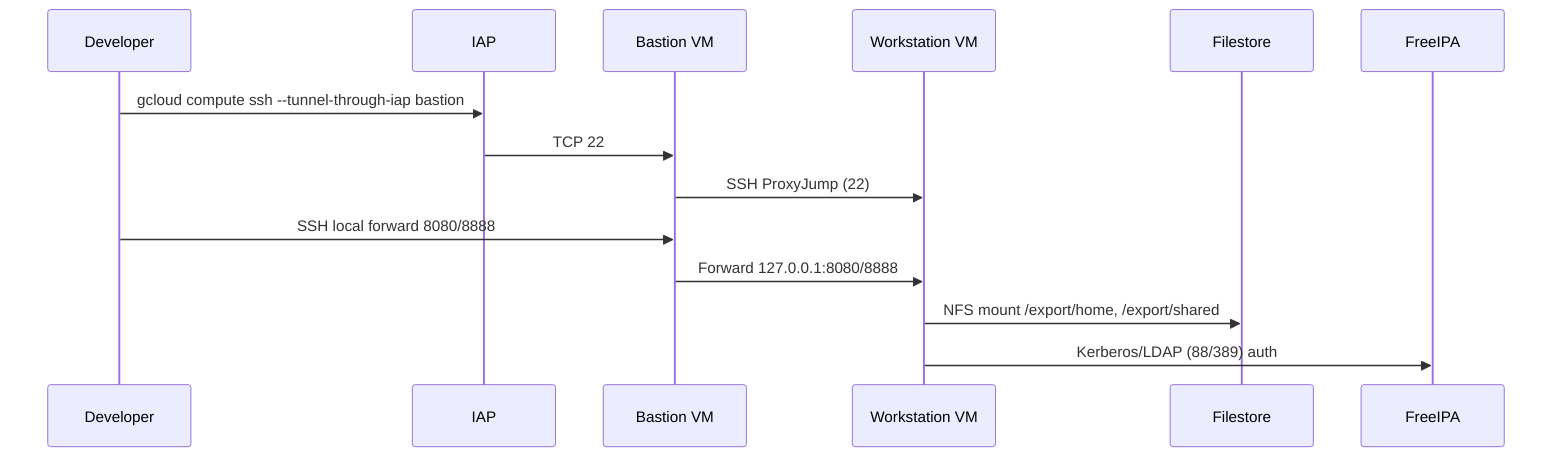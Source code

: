 sequenceDiagram
  participant Dev as Developer
  participant IAP as IAP
  participant Bastion as Bastion VM
  participant WS as Workstation VM
  participant FS as Filestore
  participant IPA as FreeIPA

  Dev->>IAP: gcloud compute ssh --tunnel-through-iap bastion
  IAP->>Bastion: TCP 22
  Bastion->>WS: SSH ProxyJump (22)
  Dev->>Bastion: SSH local forward 8080/8888
  Bastion->>WS: Forward 127.0.0.1:8080/8888
  WS->>FS: NFS mount /export/home, /export/shared
  WS->>IPA: Kerberos/LDAP (88/389) auth
